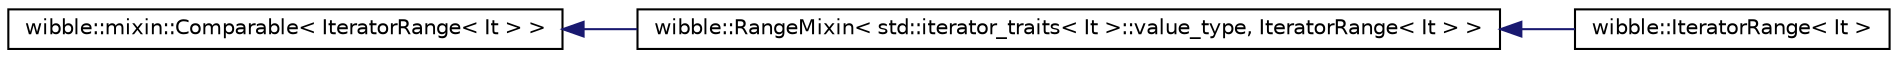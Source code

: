 digraph G
{
  edge [fontname="Helvetica",fontsize="10",labelfontname="Helvetica",labelfontsize="10"];
  node [fontname="Helvetica",fontsize="10",shape=record];
  rankdir="LR";
  Node1 [label="wibble::mixin::Comparable\< IteratorRange\< It \> \>",height=0.2,width=0.4,color="black", fillcolor="white", style="filled",URL="$structwibble_1_1mixin_1_1Comparable.html"];
  Node1 -> Node2 [dir="back",color="midnightblue",fontsize="10",style="solid",fontname="Helvetica"];
  Node2 [label="wibble::RangeMixin\< std::iterator_traits\< It \>::value_type, IteratorRange\< It \> \>",height=0.2,width=0.4,color="black", fillcolor="white", style="filled",URL="$structwibble_1_1RangeMixin.html"];
  Node2 -> Node3 [dir="back",color="midnightblue",fontsize="10",style="solid",fontname="Helvetica"];
  Node3 [label="wibble::IteratorRange\< It \>",height=0.2,width=0.4,color="black", fillcolor="white", style="filled",URL="$structwibble_1_1IteratorRange.html"];
}

